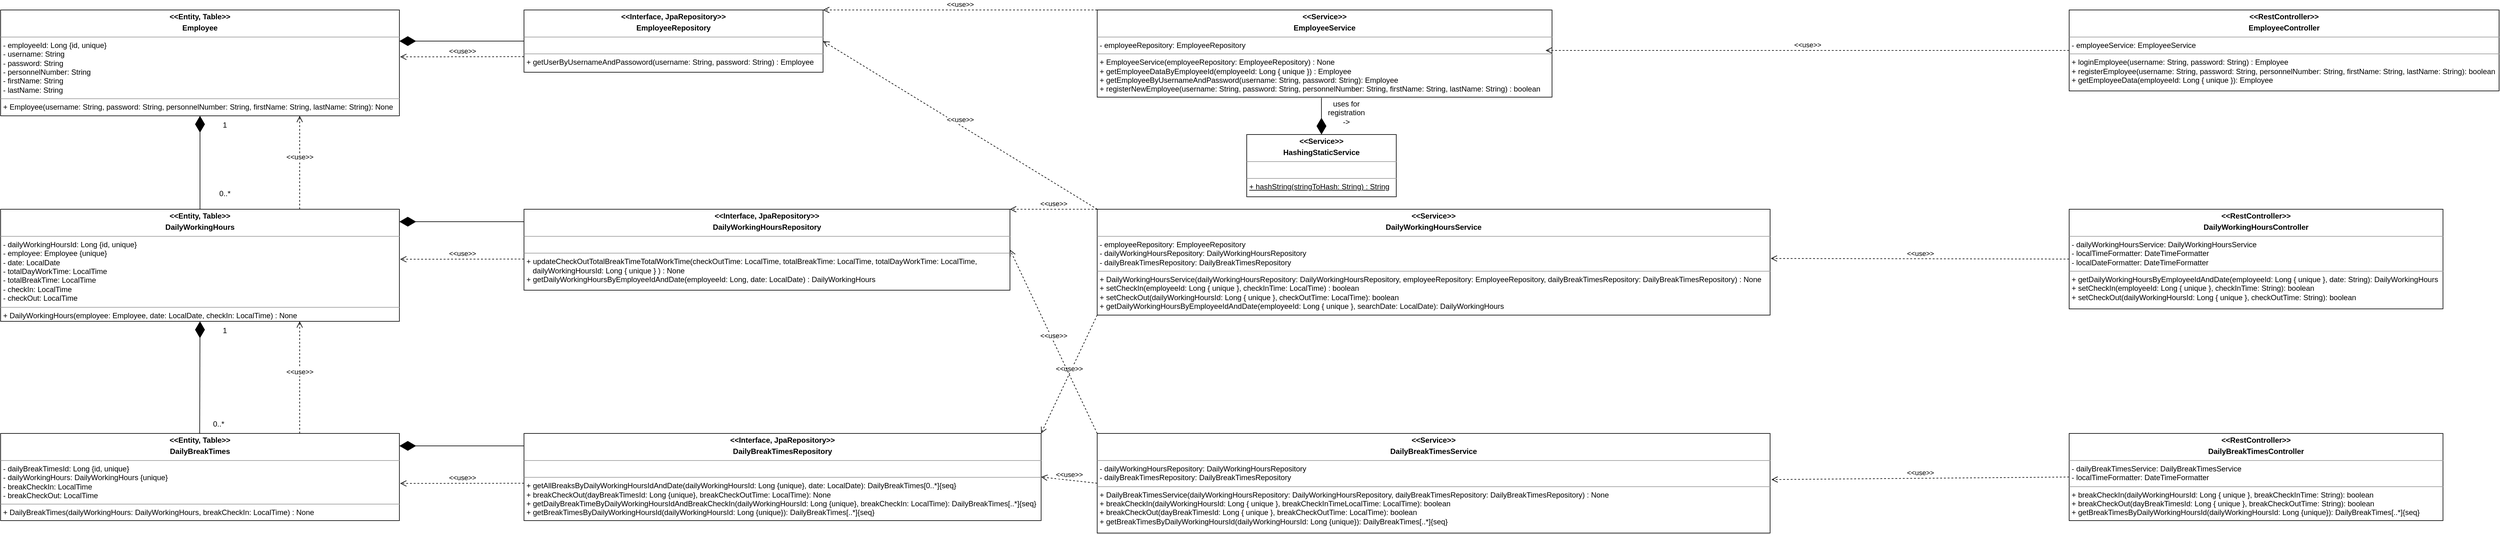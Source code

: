 <mxfile version="16.5.1" type="device"><diagram id="I0tj1LLS5tHQcsOYd3l9" name="Page-1"><mxGraphModel dx="1278" dy="689" grid="1" gridSize="10" guides="1" tooltips="1" connect="1" arrows="1" fold="1" page="1" pageScale="1" pageWidth="827" pageHeight="1169" math="0" shadow="0"><root><mxCell id="0"/><mxCell id="1" parent="0"/><mxCell id="Q7QMGQGMA6peXOHIpYAd-1" value="&lt;p style=&quot;margin: 0px ; margin-top: 4px ; text-align: center&quot;&gt;&lt;b&gt;&amp;lt;&amp;lt;Entity, Table&amp;gt;&amp;gt;&lt;/b&gt;&lt;/p&gt;&lt;p style=&quot;margin: 0px ; margin-top: 4px ; text-align: center&quot;&gt;&lt;b&gt;Employee&lt;/b&gt;&lt;/p&gt;&lt;hr size=&quot;1&quot;&gt;&lt;p style=&quot;margin: 0px ; margin-left: 4px&quot;&gt;- employeeId: Long {id, unique}&lt;/p&gt;&lt;p style=&quot;margin: 0px ; margin-left: 4px&quot;&gt;- username: String&lt;/p&gt;&lt;p style=&quot;margin: 0px ; margin-left: 4px&quot;&gt;- password: String&lt;/p&gt;&lt;p style=&quot;margin: 0px ; margin-left: 4px&quot;&gt;- personnelNumber: String&lt;/p&gt;&lt;p style=&quot;margin: 0px ; margin-left: 4px&quot;&gt;- firstName: String&lt;/p&gt;&lt;p style=&quot;margin: 0px ; margin-left: 4px&quot;&gt;- lastName: String&lt;/p&gt;&lt;hr size=&quot;1&quot;&gt;&lt;p style=&quot;margin: 0px ; margin-left: 4px&quot;&gt;+ Employee(username: String, password: String, personnelNumber: String, firstName: String, lastName: String): None&lt;/p&gt;" style="verticalAlign=top;align=left;overflow=fill;fontSize=12;fontFamily=Helvetica;html=1;" parent="1" vertex="1"><mxGeometry x="40" y="40" width="640" height="170" as="geometry"/></mxCell><mxCell id="Q7QMGQGMA6peXOHIpYAd-7" value="&lt;p style=&quot;margin: 0px ; margin-top: 4px ; text-align: center&quot;&gt;&lt;b&gt;&amp;lt;&amp;lt;Entity, Table&amp;gt;&amp;gt;&lt;/b&gt;&lt;/p&gt;&lt;p style=&quot;margin: 0px ; margin-top: 4px ; text-align: center&quot;&gt;&lt;b&gt;DailyWorkingHours&lt;/b&gt;&lt;/p&gt;&lt;hr size=&quot;1&quot;&gt;&lt;p style=&quot;margin: 0px ; margin-left: 4px&quot;&gt;- dailyWorkingHoursId: Long {id, unique}&lt;/p&gt;&lt;p style=&quot;margin: 0px ; margin-left: 4px&quot;&gt;- employee: Employee {unique}&lt;/p&gt;&lt;p style=&quot;margin: 0px ; margin-left: 4px&quot;&gt;- date: LocalDate&lt;/p&gt;&lt;p style=&quot;margin: 0px ; margin-left: 4px&quot;&gt;- totalDayWorkTime: LocalTime&lt;/p&gt;&lt;p style=&quot;margin: 0px ; margin-left: 4px&quot;&gt;- totalBreakTime: LocalTime&lt;/p&gt;&lt;p style=&quot;margin: 0px ; margin-left: 4px&quot;&gt;- checkIn: LocalTime&lt;/p&gt;&lt;p style=&quot;margin: 0px ; margin-left: 4px&quot;&gt;- checkOut: LocalTime&lt;/p&gt;&lt;hr size=&quot;1&quot;&gt;&lt;p style=&quot;margin: 0px ; margin-left: 4px&quot;&gt;+ DailyWorkingHours(employee: Employee, date: LocalDate, checkIn: LocalTime) : None&lt;/p&gt;" style="verticalAlign=top;align=left;overflow=fill;fontSize=12;fontFamily=Helvetica;html=1;" parent="1" vertex="1"><mxGeometry x="40" y="360" width="640" height="180" as="geometry"/></mxCell><mxCell id="Q7QMGQGMA6peXOHIpYAd-8" value="&lt;p style=&quot;margin: 0px ; margin-top: 4px ; text-align: center&quot;&gt;&lt;b&gt;&amp;lt;&amp;lt;Entity, Table&amp;gt;&amp;gt;&lt;/b&gt;&lt;/p&gt;&lt;p style=&quot;margin: 0px ; margin-top: 4px ; text-align: center&quot;&gt;&lt;b&gt;DailyBreakTimes&lt;/b&gt;&lt;/p&gt;&lt;hr size=&quot;1&quot;&gt;&lt;p style=&quot;margin: 0px ; margin-left: 4px&quot;&gt;- dailyBreakTimesId: Long {id, unique}&lt;br&gt;&lt;/p&gt;&lt;p style=&quot;margin: 0px ; margin-left: 4px&quot;&gt;- dailyWorkingHours: DailyWorkingHours {unique}&lt;/p&gt;&lt;p style=&quot;margin: 0px ; margin-left: 4px&quot;&gt;- breakCheckIn: LocalTime&lt;/p&gt;&lt;p style=&quot;margin: 0px ; margin-left: 4px&quot;&gt;- breakCheckOut: LocalTime&lt;/p&gt;&lt;hr size=&quot;1&quot;&gt;&lt;p style=&quot;margin: 0px ; margin-left: 4px&quot;&gt;+ DailyBreakTimes(dailyWorkingHours: DailyWorkingHours, breakCheckIn: LocalTime) : None&lt;/p&gt;" style="verticalAlign=top;align=left;overflow=fill;fontSize=12;fontFamily=Helvetica;html=1;" parent="1" vertex="1"><mxGeometry x="40" y="720" width="640" height="140" as="geometry"/></mxCell><mxCell id="Q7QMGQGMA6peXOHIpYAd-9" value="" style="endArrow=diamondThin;endFill=1;endSize=24;html=1;rounded=0;exitX=0.5;exitY=0;exitDx=0;exitDy=0;entryX=0.5;entryY=1;entryDx=0;entryDy=0;" parent="1" source="Q7QMGQGMA6peXOHIpYAd-7" target="Q7QMGQGMA6peXOHIpYAd-1" edge="1"><mxGeometry width="160" relative="1" as="geometry"><mxPoint x="210" y="270" as="sourcePoint"/><mxPoint x="370" y="270" as="targetPoint"/></mxGeometry></mxCell><mxCell id="Q7QMGQGMA6peXOHIpYAd-11" value="1" style="text;html=1;strokeColor=none;fillColor=none;align=center;verticalAlign=middle;whiteSpace=wrap;rounded=0;" parent="1" vertex="1"><mxGeometry x="370" y="210" width="60" height="30" as="geometry"/></mxCell><mxCell id="Q7QMGQGMA6peXOHIpYAd-12" value="0..*" style="text;html=1;strokeColor=none;fillColor=none;align=center;verticalAlign=middle;whiteSpace=wrap;rounded=0;" parent="1" vertex="1"><mxGeometry x="370" y="320" width="60" height="30" as="geometry"/></mxCell><mxCell id="Q7QMGQGMA6peXOHIpYAd-13" value="" style="endArrow=diamondThin;endFill=1;endSize=24;html=1;rounded=0;exitX=0.5;exitY=0;exitDx=0;exitDy=0;entryX=0.5;entryY=1;entryDx=0;entryDy=0;" parent="1" target="Q7QMGQGMA6peXOHIpYAd-7" edge="1"><mxGeometry width="160" relative="1" as="geometry"><mxPoint x="359.5" y="720" as="sourcePoint"/><mxPoint x="359.5" y="550" as="targetPoint"/></mxGeometry></mxCell><mxCell id="Q7QMGQGMA6peXOHIpYAd-14" value="0..*" style="text;html=1;strokeColor=none;fillColor=none;align=center;verticalAlign=middle;whiteSpace=wrap;rounded=0;" parent="1" vertex="1"><mxGeometry x="360" y="690" width="60" height="30" as="geometry"/></mxCell><mxCell id="Q7QMGQGMA6peXOHIpYAd-15" value="1" style="text;html=1;strokeColor=none;fillColor=none;align=center;verticalAlign=middle;whiteSpace=wrap;rounded=0;" parent="1" vertex="1"><mxGeometry x="370" y="540" width="60" height="30" as="geometry"/></mxCell><mxCell id="Q7QMGQGMA6peXOHIpYAd-16" value="&amp;lt;&amp;lt;use&amp;gt;&amp;gt;" style="html=1;verticalAlign=bottom;endArrow=open;dashed=1;endSize=8;rounded=0;exitX=0.75;exitY=0;exitDx=0;exitDy=0;entryX=0.75;entryY=1;entryDx=0;entryDy=0;" parent="1" source="Q7QMGQGMA6peXOHIpYAd-7" target="Q7QMGQGMA6peXOHIpYAd-1" edge="1"><mxGeometry relative="1" as="geometry"><mxPoint x="500" y="260" as="sourcePoint"/><mxPoint x="420" y="260" as="targetPoint"/></mxGeometry></mxCell><mxCell id="Q7QMGQGMA6peXOHIpYAd-17" value="&amp;lt;&amp;lt;use&amp;gt;&amp;gt;" style="html=1;verticalAlign=bottom;endArrow=open;dashed=1;endSize=8;rounded=0;exitX=0.75;exitY=0;exitDx=0;exitDy=0;entryX=0.75;entryY=1;entryDx=0;entryDy=0;" parent="1" source="Q7QMGQGMA6peXOHIpYAd-8" target="Q7QMGQGMA6peXOHIpYAd-7" edge="1"><mxGeometry relative="1" as="geometry"><mxPoint x="520.0" y="700" as="sourcePoint"/><mxPoint x="520" y="550" as="targetPoint"/></mxGeometry></mxCell><mxCell id="Q7QMGQGMA6peXOHIpYAd-22" value="&lt;p style=&quot;margin: 0px ; margin-top: 4px ; text-align: center&quot;&gt;&lt;b&gt;&amp;lt;&amp;lt;Interface, JpaRepository&amp;gt;&amp;gt;&lt;/b&gt;&lt;/p&gt;&lt;p style=&quot;margin: 0px ; margin-top: 4px ; text-align: center&quot;&gt;&lt;b&gt;EmployeeRepository&lt;/b&gt;&lt;/p&gt;&lt;hr size=&quot;1&quot;&gt;&lt;p style=&quot;margin: 0px ; margin-left: 4px&quot;&gt;&lt;br&gt;&lt;/p&gt;&lt;hr size=&quot;1&quot;&gt;&lt;p style=&quot;margin: 0px ; margin-left: 4px&quot;&gt;+ getUserByUsernameAndPassoword(username: String, password: String) : Employee&lt;/p&gt;" style="verticalAlign=top;align=left;overflow=fill;fontSize=12;fontFamily=Helvetica;html=1;" parent="1" vertex="1"><mxGeometry x="880" y="40" width="480" height="100" as="geometry"/></mxCell><mxCell id="Q7QMGQGMA6peXOHIpYAd-25" value="&lt;p style=&quot;margin: 0px ; margin-top: 4px ; text-align: center&quot;&gt;&lt;b&gt;&amp;lt;&amp;lt;Interface, JpaRepository&amp;gt;&amp;gt;&lt;/b&gt;&lt;/p&gt;&lt;p style=&quot;margin: 0px ; margin-top: 4px ; text-align: center&quot;&gt;&lt;b&gt;DailyWorkingHoursRepository&lt;/b&gt;&lt;/p&gt;&lt;hr size=&quot;1&quot;&gt;&lt;p style=&quot;margin: 0px ; margin-left: 4px&quot;&gt;&lt;br&gt;&lt;/p&gt;&lt;hr size=&quot;1&quot;&gt;&lt;p style=&quot;margin: 0px ; margin-left: 4px&quot;&gt;+ updateCheckOutTotalBreakTimeTotalWorkTime(checkOutTime: LocalTime, totalBreakTime: LocalTime, totalDayWorkTime: LocalTime,&amp;nbsp;&lt;/p&gt;&lt;p style=&quot;margin: 0px ; margin-left: 4px&quot;&gt;&amp;nbsp; &amp;nbsp;dailyWorkingHoursId: Long { unique } ) : None&lt;/p&gt;&lt;p style=&quot;margin: 0px ; margin-left: 4px&quot;&gt;+ getDailyWorkingHoursByEmployeeIdAndDate(employeeId: Long, date: LocalDate) : DailyWorkingHours&lt;/p&gt;" style="verticalAlign=top;align=left;overflow=fill;fontSize=12;fontFamily=Helvetica;html=1;" parent="1" vertex="1"><mxGeometry x="880" y="360" width="780" height="130" as="geometry"/></mxCell><mxCell id="Q7QMGQGMA6peXOHIpYAd-27" style="edgeStyle=orthogonalEdgeStyle;rounded=0;orthogonalLoop=1;jettySize=auto;html=1;exitX=0.5;exitY=1;exitDx=0;exitDy=0;" parent="1" source="Q7QMGQGMA6peXOHIpYAd-25" target="Q7QMGQGMA6peXOHIpYAd-25" edge="1"><mxGeometry relative="1" as="geometry"/></mxCell><mxCell id="Q7QMGQGMA6peXOHIpYAd-28" style="edgeStyle=orthogonalEdgeStyle;rounded=0;orthogonalLoop=1;jettySize=auto;html=1;exitX=0.5;exitY=1;exitDx=0;exitDy=0;" parent="1" source="Q7QMGQGMA6peXOHIpYAd-25" target="Q7QMGQGMA6peXOHIpYAd-25" edge="1"><mxGeometry relative="1" as="geometry"/></mxCell><mxCell id="Q7QMGQGMA6peXOHIpYAd-29" value="&lt;p style=&quot;margin: 0px ; margin-top: 4px ; text-align: center&quot;&gt;&lt;b&gt;&amp;lt;&amp;lt;Interface, JpaRepository&amp;gt;&amp;gt;&lt;/b&gt;&lt;/p&gt;&lt;p style=&quot;margin: 0px ; margin-top: 4px ; text-align: center&quot;&gt;&lt;b&gt;DailyBreakTimesRepository&lt;/b&gt;&lt;/p&gt;&lt;hr size=&quot;1&quot;&gt;&lt;p style=&quot;margin: 0px ; margin-left: 4px&quot;&gt;&lt;span&gt;&#9;&lt;/span&gt;&lt;span&gt;&#9;&lt;/span&gt;&lt;span&gt;&#9;&lt;/span&gt;&lt;span&gt;&#9;&lt;/span&gt;&lt;br&gt;&lt;/p&gt;&lt;hr size=&quot;1&quot;&gt;&lt;p style=&quot;margin: 0px ; margin-left: 4px&quot;&gt;+ getAllBreaksByDailyWorkingHoursIdAndDate(dailyWorkingHoursId: Long {unique}, date: LocalDate): DailyBreakTimes[0..*]{seq}&lt;/p&gt;&lt;p style=&quot;margin: 0px ; margin-left: 4px&quot;&gt;+ breakCheckOut(dayBreakTimesId: Long {unique}, breakCheckOutTime: LocalTime): None&lt;/p&gt;&lt;p style=&quot;margin: 0px ; margin-left: 4px&quot;&gt;+ getDailyBreakTimeByDailyWorkingHoursIdAndBreakCheckIn(dailyWorkingHoursId: Long {unique}, breakCheckIn: LocalTime): DailyBreakTimes[..*]{seq}&lt;/p&gt;&lt;p style=&quot;margin: 0px ; margin-left: 4px&quot;&gt;+ getBreakTimesByDailyWorkingHoursId(dailyWorkingHoursId: Long {unique}): DailyBreakTimes[..*]{seq}&lt;/p&gt;" style="verticalAlign=top;align=left;overflow=fill;fontSize=12;fontFamily=Helvetica;html=1;" parent="1" vertex="1"><mxGeometry x="880" y="720" width="830" height="140" as="geometry"/></mxCell><mxCell id="Q7QMGQGMA6peXOHIpYAd-30" style="edgeStyle=orthogonalEdgeStyle;rounded=0;orthogonalLoop=1;jettySize=auto;html=1;exitX=0.5;exitY=1;exitDx=0;exitDy=0;" parent="1" source="Q7QMGQGMA6peXOHIpYAd-29" target="Q7QMGQGMA6peXOHIpYAd-29" edge="1"><mxGeometry relative="1" as="geometry"/></mxCell><mxCell id="Q7QMGQGMA6peXOHIpYAd-31" style="edgeStyle=orthogonalEdgeStyle;rounded=0;orthogonalLoop=1;jettySize=auto;html=1;exitX=0.5;exitY=1;exitDx=0;exitDy=0;" parent="1" source="Q7QMGQGMA6peXOHIpYAd-29" target="Q7QMGQGMA6peXOHIpYAd-29" edge="1"><mxGeometry relative="1" as="geometry"/></mxCell><mxCell id="Q7QMGQGMA6peXOHIpYAd-32" value="" style="endArrow=diamondThin;endFill=1;endSize=24;html=1;rounded=0;exitX=0;exitY=0.5;exitDx=0;exitDy=0;" parent="1" source="Q7QMGQGMA6peXOHIpYAd-22" edge="1"><mxGeometry width="160" relative="1" as="geometry"><mxPoint x="710" y="210" as="sourcePoint"/><mxPoint x="680" y="90" as="targetPoint"/></mxGeometry></mxCell><mxCell id="Q7QMGQGMA6peXOHIpYAd-33" value="" style="endArrow=diamondThin;endFill=1;endSize=24;html=1;rounded=0;exitX=0;exitY=0.5;exitDx=0;exitDy=0;" parent="1" edge="1"><mxGeometry width="160" relative="1" as="geometry"><mxPoint x="880" y="380" as="sourcePoint"/><mxPoint x="680" y="380" as="targetPoint"/></mxGeometry></mxCell><mxCell id="Q7QMGQGMA6peXOHIpYAd-34" value="" style="endArrow=diamondThin;endFill=1;endSize=24;html=1;rounded=0;exitX=0;exitY=0.5;exitDx=0;exitDy=0;" parent="1" edge="1"><mxGeometry width="160" relative="1" as="geometry"><mxPoint x="880" y="740" as="sourcePoint"/><mxPoint x="680" y="740" as="targetPoint"/></mxGeometry></mxCell><mxCell id="Q7QMGQGMA6peXOHIpYAd-35" value="&amp;lt;&amp;lt;use&amp;gt;&amp;gt;" style="html=1;verticalAlign=bottom;endArrow=open;dashed=1;endSize=8;rounded=0;exitX=0;exitY=0.75;exitDx=0;exitDy=0;entryX=1.002;entryY=0.443;entryDx=0;entryDy=0;entryPerimeter=0;" parent="1" source="Q7QMGQGMA6peXOHIpYAd-22" target="Q7QMGQGMA6peXOHIpYAd-1" edge="1"><mxGeometry relative="1" as="geometry"><mxPoint x="750.0" y="320" as="sourcePoint"/><mxPoint x="750" y="170" as="targetPoint"/></mxGeometry></mxCell><mxCell id="Q7QMGQGMA6peXOHIpYAd-36" value="&amp;lt;&amp;lt;use&amp;gt;&amp;gt;" style="html=1;verticalAlign=bottom;endArrow=open;dashed=1;endSize=8;rounded=0;exitX=0;exitY=0.75;exitDx=0;exitDy=0;entryX=1.002;entryY=0.443;entryDx=0;entryDy=0;entryPerimeter=0;" parent="1" edge="1"><mxGeometry relative="1" as="geometry"><mxPoint x="880" y="440" as="sourcePoint"/><mxPoint x="681.28" y="440.31" as="targetPoint"/></mxGeometry></mxCell><mxCell id="Q7QMGQGMA6peXOHIpYAd-37" value="&amp;lt;&amp;lt;use&amp;gt;&amp;gt;" style="html=1;verticalAlign=bottom;endArrow=open;dashed=1;endSize=8;rounded=0;exitX=0;exitY=0.75;exitDx=0;exitDy=0;entryX=1.002;entryY=0.443;entryDx=0;entryDy=0;entryPerimeter=0;" parent="1" edge="1"><mxGeometry relative="1" as="geometry"><mxPoint x="880" y="800" as="sourcePoint"/><mxPoint x="681.28" y="800.31" as="targetPoint"/></mxGeometry></mxCell><mxCell id="Q7QMGQGMA6peXOHIpYAd-38" value="&lt;p style=&quot;margin: 0px ; margin-top: 4px ; text-align: center&quot;&gt;&lt;b&gt;&amp;lt;&amp;lt;Service&amp;gt;&amp;gt;&lt;/b&gt;&lt;/p&gt;&lt;p style=&quot;margin: 0px ; margin-top: 4px ; text-align: center&quot;&gt;&lt;b&gt;EmployeeService&lt;/b&gt;&lt;/p&gt;&lt;hr size=&quot;1&quot;&gt;&lt;p style=&quot;margin: 0px ; margin-left: 4px&quot;&gt;- employeeRepository: EmployeeRepository&lt;/p&gt;&lt;hr size=&quot;1&quot;&gt;&lt;p style=&quot;margin: 0px ; margin-left: 4px&quot;&gt;+ EmployeeService(employeeRepository: EmployeeRepository) : None&lt;/p&gt;&lt;p style=&quot;margin: 0px ; margin-left: 4px&quot;&gt;+ getEmployeeDataByEmployeeId(employeeId: Long { unique }) : Employee&lt;/p&gt;&lt;p style=&quot;margin: 0px ; margin-left: 4px&quot;&gt;+ getEmployeeByUsernameAndPassword(username: String, password: String): Employee&lt;/p&gt;&lt;p style=&quot;margin: 0px ; margin-left: 4px&quot;&gt;+ registerNewEmployee(username: String, password: String, personnelNumber: String, firstName: String, lastName: String) : boolean&lt;/p&gt;" style="verticalAlign=top;align=left;overflow=fill;fontSize=12;fontFamily=Helvetica;html=1;" parent="1" vertex="1"><mxGeometry x="1800" y="40" width="730" height="140" as="geometry"/></mxCell><mxCell id="Q7QMGQGMA6peXOHIpYAd-39" value="&lt;p style=&quot;margin: 0px ; margin-top: 4px ; text-align: center&quot;&gt;&lt;b&gt;&amp;lt;&amp;lt;Service&amp;gt;&amp;gt;&lt;/b&gt;&lt;/p&gt;&lt;p style=&quot;margin: 0px ; margin-top: 4px ; text-align: center&quot;&gt;&lt;b&gt;DailyWorkingHoursService&lt;/b&gt;&lt;/p&gt;&lt;hr size=&quot;1&quot;&gt;&lt;p style=&quot;margin: 0px ; margin-left: 4px&quot;&gt;- employeeRepository: EmployeeRepository&lt;/p&gt;&lt;p style=&quot;margin: 0px ; margin-left: 4px&quot;&gt;- dailyWorkingHoursRepository: DailyWorkingHoursRepository&lt;/p&gt;&lt;p style=&quot;margin: 0px ; margin-left: 4px&quot;&gt;- dailyBreakTimesRepository: DailyBreakTimesRepository&lt;/p&gt;&lt;hr size=&quot;1&quot;&gt;&lt;p style=&quot;margin: 0px ; margin-left: 4px&quot;&gt;+ DailyWorkingHoursService(dailyWorkingHoursRepository: DailyWorkingHoursRepository, employeeRepository: EmployeeRepository, dailyBreakTimesRepository: DailyBreakTimesRepository) : None&lt;/p&gt;&lt;p style=&quot;margin: 0px ; margin-left: 4px&quot;&gt;+ setCheckIn(employeeId: Long { unique }, checkInTime: LocalTime) : boolean&lt;/p&gt;&lt;p style=&quot;margin: 0px ; margin-left: 4px&quot;&gt;+ setCheckOut(dailyWorkingHoursId: Long { unique }, checkOutTime: LocalTime): boolean&lt;/p&gt;&lt;p style=&quot;margin: 0px ; margin-left: 4px&quot;&gt;+ getDailyWorkingHoursByEmployeeIdAndDate(employeeId: Long { unique }, searchDate: LocalDate): DailyWorkingHours&lt;/p&gt;" style="verticalAlign=top;align=left;overflow=fill;fontSize=12;fontFamily=Helvetica;html=1;" parent="1" vertex="1"><mxGeometry x="1800" y="360" width="1080" height="170" as="geometry"/></mxCell><mxCell id="Q7QMGQGMA6peXOHIpYAd-40" value="&lt;p style=&quot;margin: 0px ; margin-top: 4px ; text-align: center&quot;&gt;&lt;b&gt;&amp;lt;&amp;lt;Service&amp;gt;&amp;gt;&lt;/b&gt;&lt;/p&gt;&lt;p style=&quot;margin: 0px ; margin-top: 4px ; text-align: center&quot;&gt;&lt;b&gt;DailyBreakTimesService&lt;/b&gt;&lt;/p&gt;&lt;hr size=&quot;1&quot;&gt;&lt;p style=&quot;margin: 0px ; margin-left: 4px&quot;&gt;&lt;span&gt;- dailyWorkingHoursRepository: DailyWorkingHoursRepository&lt;/span&gt;&lt;br&gt;&lt;/p&gt;&lt;p style=&quot;margin: 0px 0px 0px 4px&quot;&gt;- dailyBreakTimesRepository: DailyBreakTimesRepository&lt;/p&gt;&lt;hr size=&quot;1&quot;&gt;&lt;p style=&quot;margin: 0px ; margin-left: 4px&quot;&gt;+ DailyBreakTimesService(dailyWorkingHoursRepository: DailyWorkingHoursRepository, dailyBreakTimesRepository: DailyBreakTimesRepository) : None&lt;/p&gt;&lt;p style=&quot;margin: 0px ; margin-left: 4px&quot;&gt;+ breakCheckIn(dailyWorkingHoursId: Long { unique }, breakCheckInTimeLocalTime: LocalTime): boolean&lt;/p&gt;&lt;p style=&quot;margin: 0px ; margin-left: 4px&quot;&gt;+ breakCheckOut(dayBreakTimesId: Long { unique }, breakCheckOutTime: LocalTime): boolean&lt;/p&gt;&lt;p style=&quot;margin: 0px ; margin-left: 4px&quot;&gt;+ getBreakTimesByDailyWorkingHoursId(dailyWorkingHoursId: Long {unique}): DailyBreakTimes[..*]{seq}&lt;br&gt;&lt;/p&gt;" style="verticalAlign=top;align=left;overflow=fill;fontSize=12;fontFamily=Helvetica;html=1;" parent="1" vertex="1"><mxGeometry x="1800" y="720" width="1080" height="160" as="geometry"/></mxCell><mxCell id="Q7QMGQGMA6peXOHIpYAd-41" value="&amp;lt;&amp;lt;use&amp;gt;&amp;gt;" style="html=1;verticalAlign=bottom;endArrow=open;dashed=1;endSize=8;rounded=0;exitX=0;exitY=0;exitDx=0;exitDy=0;entryX=1;entryY=0;entryDx=0;entryDy=0;" parent="1" source="Q7QMGQGMA6peXOHIpYAd-38" target="Q7QMGQGMA6peXOHIpYAd-22" edge="1"><mxGeometry relative="1" as="geometry"><mxPoint x="1570" y="100" as="sourcePoint"/><mxPoint x="1490" y="100" as="targetPoint"/></mxGeometry></mxCell><mxCell id="Q7QMGQGMA6peXOHIpYAd-42" value="&amp;lt;&amp;lt;use&amp;gt;&amp;gt;" style="html=1;verticalAlign=bottom;endArrow=open;dashed=1;endSize=8;rounded=0;exitX=0;exitY=0;exitDx=0;exitDy=0;entryX=1;entryY=0.5;entryDx=0;entryDy=0;" parent="1" source="Q7QMGQGMA6peXOHIpYAd-39" target="Q7QMGQGMA6peXOHIpYAd-22" edge="1"><mxGeometry relative="1" as="geometry"><mxPoint x="1780.0" y="250" as="sourcePoint"/><mxPoint x="1340.0" y="250" as="targetPoint"/></mxGeometry></mxCell><mxCell id="Q7QMGQGMA6peXOHIpYAd-43" value="&amp;lt;&amp;lt;use&amp;gt;&amp;gt;" style="html=1;verticalAlign=bottom;endArrow=open;dashed=1;endSize=8;rounded=0;exitX=0;exitY=0;exitDx=0;exitDy=0;entryX=1;entryY=0;entryDx=0;entryDy=0;" parent="1" source="Q7QMGQGMA6peXOHIpYAd-39" target="Q7QMGQGMA6peXOHIpYAd-25" edge="1"><mxGeometry relative="1" as="geometry"><mxPoint x="1790" y="520" as="sourcePoint"/><mxPoint x="1350.0" y="250" as="targetPoint"/></mxGeometry></mxCell><mxCell id="Q7QMGQGMA6peXOHIpYAd-44" value="&amp;lt;&amp;lt;use&amp;gt;&amp;gt;" style="html=1;verticalAlign=bottom;endArrow=open;dashed=1;endSize=8;rounded=0;exitX=0;exitY=1;exitDx=0;exitDy=0;entryX=1;entryY=0;entryDx=0;entryDy=0;" parent="1" source="Q7QMGQGMA6peXOHIpYAd-39" target="Q7QMGQGMA6peXOHIpYAd-29" edge="1"><mxGeometry relative="1" as="geometry"><mxPoint x="1750" y="610" as="sourcePoint"/><mxPoint x="1610.0" y="610" as="targetPoint"/></mxGeometry></mxCell><mxCell id="Q7QMGQGMA6peXOHIpYAd-45" value="&amp;lt;&amp;lt;use&amp;gt;&amp;gt;" style="html=1;verticalAlign=bottom;endArrow=open;dashed=1;endSize=8;rounded=0;exitX=0;exitY=0;exitDx=0;exitDy=0;entryX=1;entryY=0.5;entryDx=0;entryDy=0;" parent="1" source="Q7QMGQGMA6peXOHIpYAd-40" target="Q7QMGQGMA6peXOHIpYAd-25" edge="1"><mxGeometry relative="1" as="geometry"><mxPoint x="1730" y="583" as="sourcePoint"/><mxPoint x="1590.0" y="583" as="targetPoint"/></mxGeometry></mxCell><mxCell id="Q7QMGQGMA6peXOHIpYAd-46" value="&amp;lt;&amp;lt;use&amp;gt;&amp;gt;" style="html=1;verticalAlign=bottom;endArrow=open;dashed=1;endSize=8;rounded=0;exitX=0;exitY=0.5;exitDx=0;exitDy=0;" parent="1" source="Q7QMGQGMA6peXOHIpYAd-40" edge="1"><mxGeometry relative="1" as="geometry"><mxPoint x="1730.0" y="875" as="sourcePoint"/><mxPoint x="1710" y="790" as="targetPoint"/></mxGeometry></mxCell><mxCell id="Q7QMGQGMA6peXOHIpYAd-47" value="&lt;p style=&quot;margin: 0px ; margin-top: 4px ; text-align: center&quot;&gt;&lt;b&gt;&amp;lt;&amp;lt;RestController&amp;gt;&amp;gt;&lt;/b&gt;&lt;/p&gt;&lt;p style=&quot;margin: 0px ; margin-top: 4px ; text-align: center&quot;&gt;&lt;b&gt;EmployeeController&lt;/b&gt;&lt;/p&gt;&lt;hr size=&quot;1&quot;&gt;&lt;p style=&quot;margin: 0px ; margin-left: 4px&quot;&gt;- employeeService: EmployeeService&lt;/p&gt;&lt;hr size=&quot;1&quot;&gt;&lt;p style=&quot;margin: 0px ; margin-left: 4px&quot;&gt;+ loginEmployee(username: String, password: String) : Employee&lt;/p&gt;&lt;p style=&quot;margin: 0px ; margin-left: 4px&quot;&gt;+ registerEmployee(username: String, password: String, personnelNumber: String, firstName: String, lastName: String): boolean&lt;/p&gt;&lt;p style=&quot;margin: 0px ; margin-left: 4px&quot;&gt;+ getEmployeeData(employeeId: Long { unique }): Employee&lt;/p&gt;" style="verticalAlign=top;align=left;overflow=fill;fontSize=12;fontFamily=Helvetica;html=1;" parent="1" vertex="1"><mxGeometry x="3360" y="40" width="690" height="130" as="geometry"/></mxCell><mxCell id="Q7QMGQGMA6peXOHIpYAd-48" value="&lt;p style=&quot;margin: 0px ; margin-top: 4px ; text-align: center&quot;&gt;&lt;b&gt;&amp;lt;&amp;lt;Service&amp;gt;&amp;gt;&lt;/b&gt;&lt;/p&gt;&lt;p style=&quot;margin: 0px ; margin-top: 4px ; text-align: center&quot;&gt;&lt;b&gt;HashingStaticService&lt;/b&gt;&lt;/p&gt;&lt;hr size=&quot;1&quot;&gt;&lt;p style=&quot;margin: 0px ; margin-left: 4px&quot;&gt;&lt;br&gt;&lt;/p&gt;&lt;hr size=&quot;1&quot;&gt;&lt;p style=&quot;margin: 0px ; margin-left: 4px&quot;&gt;&lt;u&gt;+ hashString(stringToHash: String) : String&lt;/u&gt;&lt;/p&gt;" style="verticalAlign=top;align=left;overflow=fill;fontSize=12;fontFamily=Helvetica;html=1;" parent="1" vertex="1"><mxGeometry x="2040" y="240" width="240" height="100" as="geometry"/></mxCell><mxCell id="Q7QMGQGMA6peXOHIpYAd-49" value="" style="endArrow=diamondThin;endFill=1;endSize=24;html=1;rounded=0;exitX=0.493;exitY=1.007;exitDx=0;exitDy=0;entryX=0.5;entryY=0;entryDx=0;entryDy=0;exitPerimeter=0;" parent="1" source="Q7QMGQGMA6peXOHIpYAd-38" target="Q7QMGQGMA6peXOHIpYAd-48" edge="1"><mxGeometry width="160" relative="1" as="geometry"><mxPoint x="1980" y="210" as="sourcePoint"/><mxPoint x="2140" y="210" as="targetPoint"/></mxGeometry></mxCell><mxCell id="Q7QMGQGMA6peXOHIpYAd-50" value="uses for registration -&amp;gt;" style="text;html=1;strokeColor=none;fillColor=none;align=center;verticalAlign=middle;whiteSpace=wrap;rounded=0;" parent="1" vertex="1"><mxGeometry x="2170" y="190" width="60" height="30" as="geometry"/></mxCell><mxCell id="Q7QMGQGMA6peXOHIpYAd-51" value="&lt;p style=&quot;margin: 0px ; margin-top: 4px ; text-align: center&quot;&gt;&lt;b&gt;&amp;lt;&amp;lt;RestController&amp;gt;&amp;gt;&lt;/b&gt;&lt;/p&gt;&lt;p style=&quot;margin: 0px ; margin-top: 4px ; text-align: center&quot;&gt;&lt;b&gt;DailyWorkingHoursController&lt;/b&gt;&lt;/p&gt;&lt;hr size=&quot;1&quot;&gt;&lt;p style=&quot;margin: 0px ; margin-left: 4px&quot;&gt;- dailyWorkingHoursService: DailyWorkingHoursService&lt;/p&gt;&lt;p style=&quot;margin: 0px ; margin-left: 4px&quot;&gt;- localTimeFormatter: DateTimeFormatter&lt;/p&gt;&lt;p style=&quot;margin: 0px ; margin-left: 4px&quot;&gt;- localDateFormatter: DateTimeFormatter&lt;/p&gt;&lt;hr size=&quot;1&quot;&gt;&lt;p style=&quot;margin: 0px ; margin-left: 4px&quot;&gt;+ getDailyWorkingHoursByEmployeeIdAndDate(employeeId: Long { unique }, date: String): DailyWorkingHours&lt;/p&gt;&lt;p style=&quot;margin: 0px ; margin-left: 4px&quot;&gt;+ setCheckIn(employeeId: Long { unique }, checkInTime: String): boolean&lt;/p&gt;&lt;p style=&quot;margin: 0px ; margin-left: 4px&quot;&gt;+ setCheckOut(dailyWorkingHoursId: Long { unique }, checkOutTime: String): boolean&lt;/p&gt;" style="verticalAlign=top;align=left;overflow=fill;fontSize=12;fontFamily=Helvetica;html=1;" parent="1" vertex="1"><mxGeometry x="3360" y="360" width="600" height="160" as="geometry"/></mxCell><mxCell id="Q7QMGQGMA6peXOHIpYAd-52" value="&lt;p style=&quot;margin: 0px ; margin-top: 4px ; text-align: center&quot;&gt;&lt;b&gt;&amp;lt;&amp;lt;RestController&amp;gt;&amp;gt;&lt;/b&gt;&lt;/p&gt;&lt;p style=&quot;margin: 0px ; margin-top: 4px ; text-align: center&quot;&gt;&lt;b&gt;DailyBreakTimesController&lt;/b&gt;&lt;/p&gt;&lt;hr size=&quot;1&quot;&gt;&lt;p style=&quot;margin: 0px ; margin-left: 4px&quot;&gt;- dailyBreakTimesService: DailyBreakTimesService&lt;br&gt;&lt;/p&gt;&lt;p style=&quot;margin: 0px ; margin-left: 4px&quot;&gt;- localTimeFormatter: DateTimeFormatter&lt;/p&gt;&lt;hr size=&quot;1&quot;&gt;&lt;p style=&quot;margin: 0px ; margin-left: 4px&quot;&gt;+ breakCheckIn(dailyWorkingHoursId: Long { unique }, breakCheckInTime: String): boolean&lt;/p&gt;&lt;p style=&quot;margin: 0px ; margin-left: 4px&quot;&gt;+ breakCheckOut(dayBreakTimesId: Long { unique }, breakCheckOutTime: String): boolean&lt;/p&gt;&lt;p style=&quot;margin: 0px ; margin-left: 4px&quot;&gt;+ getBreakTimesByDailyWorkingHoursId(dailyWorkingHoursId: Long {unique}): DailyBreakTimes[..*]{seq}&lt;br&gt;&lt;/p&gt;" style="verticalAlign=top;align=left;overflow=fill;fontSize=12;fontFamily=Helvetica;html=1;" parent="1" vertex="1"><mxGeometry x="3360" y="720" width="600" height="140" as="geometry"/></mxCell><mxCell id="Q7QMGQGMA6peXOHIpYAd-53" value="&amp;lt;&amp;lt;use&amp;gt;&amp;gt;" style="html=1;verticalAlign=bottom;endArrow=open;dashed=1;endSize=8;rounded=0;exitX=0;exitY=0.5;exitDx=0;exitDy=0;entryX=0.986;entryY=0.464;entryDx=0;entryDy=0;entryPerimeter=0;" parent="1" source="Q7QMGQGMA6peXOHIpYAd-47" target="Q7QMGQGMA6peXOHIpYAd-38" edge="1"><mxGeometry relative="1" as="geometry"><mxPoint x="2930" y="100" as="sourcePoint"/><mxPoint x="2850" y="100" as="targetPoint"/></mxGeometry></mxCell><mxCell id="Q7QMGQGMA6peXOHIpYAd-54" value="&amp;lt;&amp;lt;use&amp;gt;&amp;gt;" style="html=1;verticalAlign=bottom;endArrow=open;dashed=1;endSize=8;rounded=0;exitX=0;exitY=0.5;exitDx=0;exitDy=0;entryX=1.001;entryY=0.465;entryDx=0;entryDy=0;entryPerimeter=0;" parent="1" source="Q7QMGQGMA6peXOHIpYAd-51" target="Q7QMGQGMA6peXOHIpYAd-39" edge="1"><mxGeometry relative="1" as="geometry"><mxPoint x="3330.22" y="460.04" as="sourcePoint"/><mxPoint x="2490.0" y="460.0" as="targetPoint"/></mxGeometry></mxCell><mxCell id="Q7QMGQGMA6peXOHIpYAd-55" value="&amp;lt;&amp;lt;use&amp;gt;&amp;gt;" style="html=1;verticalAlign=bottom;endArrow=open;dashed=1;endSize=8;rounded=0;exitX=0;exitY=0.5;exitDx=0;exitDy=0;entryX=1.002;entryY=0.463;entryDx=0;entryDy=0;entryPerimeter=0;" parent="1" source="Q7QMGQGMA6peXOHIpYAd-52" target="Q7QMGQGMA6peXOHIpYAd-40" edge="1"><mxGeometry relative="1" as="geometry"><mxPoint x="3348.92" y="690.95" as="sourcePoint"/><mxPoint x="2870.0" y="690" as="targetPoint"/></mxGeometry></mxCell></root></mxGraphModel></diagram></mxfile>